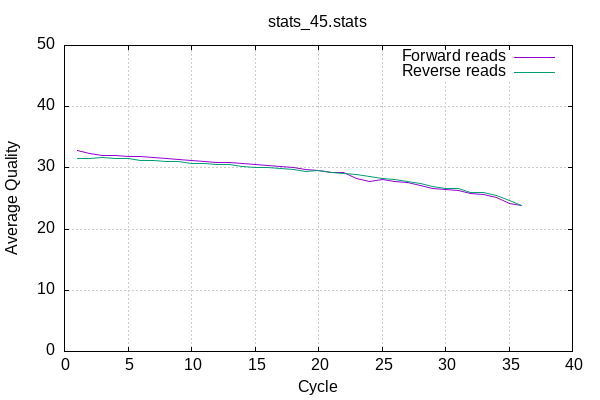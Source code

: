 
            set terminal png size 600,400 truecolor
            set output "graph_45-quals.png"
            set grid xtics ytics y2tics back lc rgb "#cccccc"
            set ylabel "Average Quality"
            set xlabel "Cycle"
            set yrange [0:50]
            set title "stats_45.stats" noenhanced
            plot '-' using 1:2 with lines title 'Forward reads' , '-' using 1:2 with lines title 'Reverse reads'
        1	32.83
2	32.41
3	32.03
4	32.04
5	31.94
6	31.85
7	31.76
8	31.52
9	31.39
10	31.26
11	31.02
12	30.83
13	30.86
14	30.66
15	30.57
16	30.44
17	30.27
18	30.00
19	29.76
20	29.56
21	29.28
22	29.26
23	28.22
24	27.81
25	28.09
26	27.73
27	27.66
28	27.11
29	26.68
30	26.41
31	26.25
32	25.87
33	25.64
34	25.13
35	24.16
36	23.86
end
1	31.50
2	31.52
3	31.71
4	31.53
5	31.52
6	31.21
7	31.28
8	31.06
9	30.97
10	30.74
11	30.77
12	30.56
13	30.53
14	30.19
15	29.99
16	30.14
17	29.90
18	29.73
19	29.49
20	29.52
21	29.17
22	29.04
23	28.89
24	28.61
25	28.21
26	28.15
27	27.76
28	27.40
29	26.98
30	26.65
31	26.58
32	25.92
33	25.93
34	25.45
35	24.72
36	23.81
end
